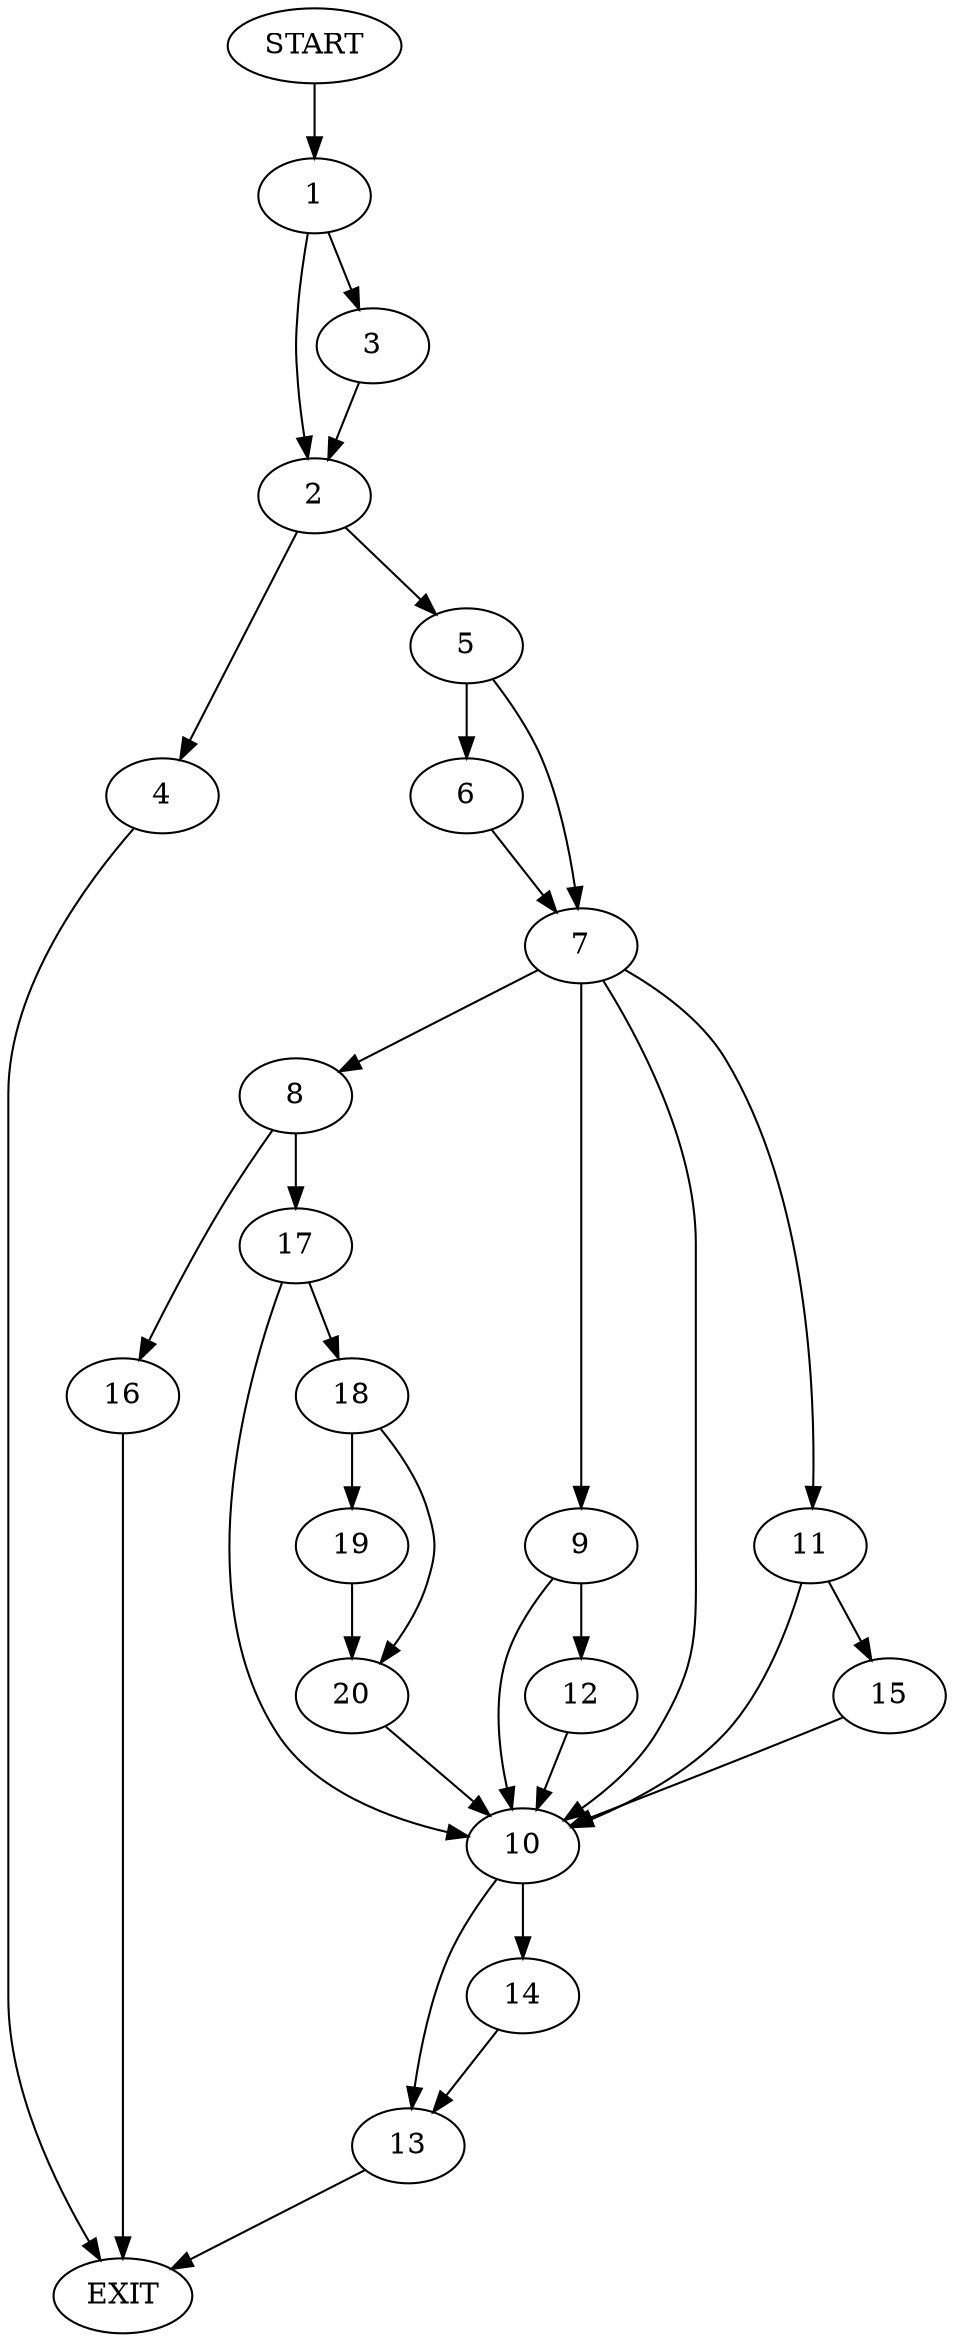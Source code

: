 digraph {
0 [label="START"]
21 [label="EXIT"]
0 -> 1
1 -> 2
1 -> 3
3 -> 2
2 -> 4
2 -> 5
4 -> 21
5 -> 6
5 -> 7
6 -> 7
7 -> 8
7 -> 9
7 -> 10
7 -> 11
9 -> 12
9 -> 10
10 -> 13
10 -> 14
11 -> 15
11 -> 10
8 -> 16
8 -> 17
17 -> 18
17 -> 10
16 -> 21
18 -> 19
18 -> 20
19 -> 20
20 -> 10
15 -> 10
12 -> 10
14 -> 13
13 -> 21
}
